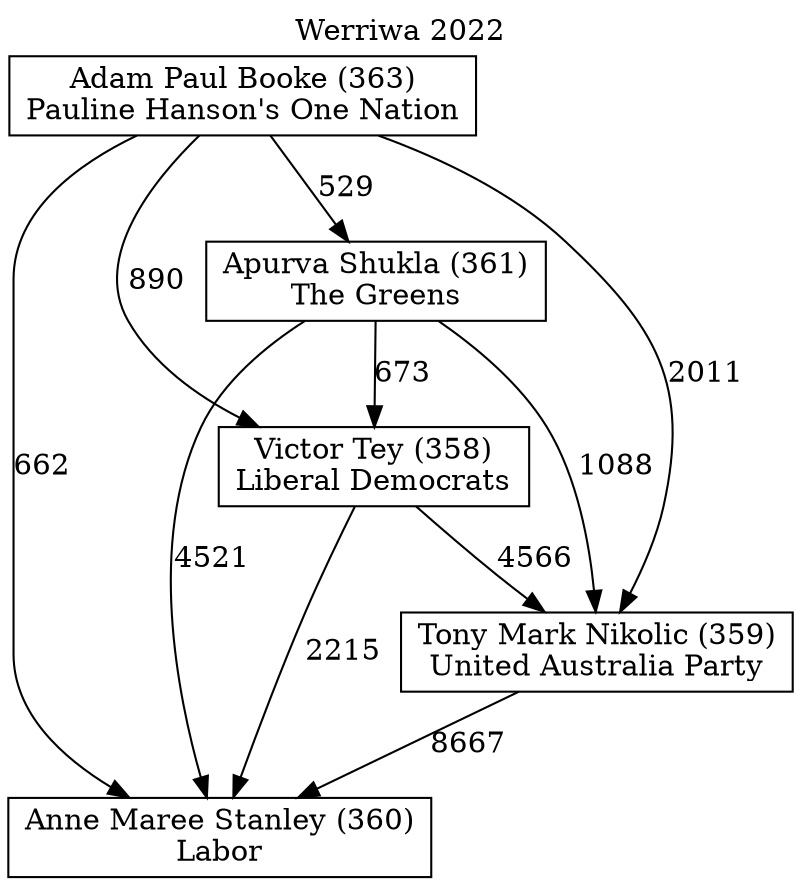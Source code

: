 // House preference flow
digraph "Anne Maree Stanley (360)_Werriwa_2022" {
	graph [label="Werriwa 2022" labelloc=t mclimit=10]
	node [shape=box]
	"Adam Paul Booke (363)" [label="Adam Paul Booke (363)
Pauline Hanson's One Nation"]
	"Anne Maree Stanley (360)" [label="Anne Maree Stanley (360)
Labor"]
	"Apurva Shukla (361)" [label="Apurva Shukla (361)
The Greens"]
	"Tony Mark Nikolic (359)" [label="Tony Mark Nikolic (359)
United Australia Party"]
	"Victor Tey (358)" [label="Victor Tey (358)
Liberal Democrats"]
	"Adam Paul Booke (363)" -> "Anne Maree Stanley (360)" [label=662]
	"Adam Paul Booke (363)" -> "Apurva Shukla (361)" [label=529]
	"Adam Paul Booke (363)" -> "Tony Mark Nikolic (359)" [label=2011]
	"Adam Paul Booke (363)" -> "Victor Tey (358)" [label=890]
	"Apurva Shukla (361)" -> "Anne Maree Stanley (360)" [label=4521]
	"Apurva Shukla (361)" -> "Tony Mark Nikolic (359)" [label=1088]
	"Apurva Shukla (361)" -> "Victor Tey (358)" [label=673]
	"Tony Mark Nikolic (359)" -> "Anne Maree Stanley (360)" [label=8667]
	"Victor Tey (358)" -> "Anne Maree Stanley (360)" [label=2215]
	"Victor Tey (358)" -> "Tony Mark Nikolic (359)" [label=4566]
}
